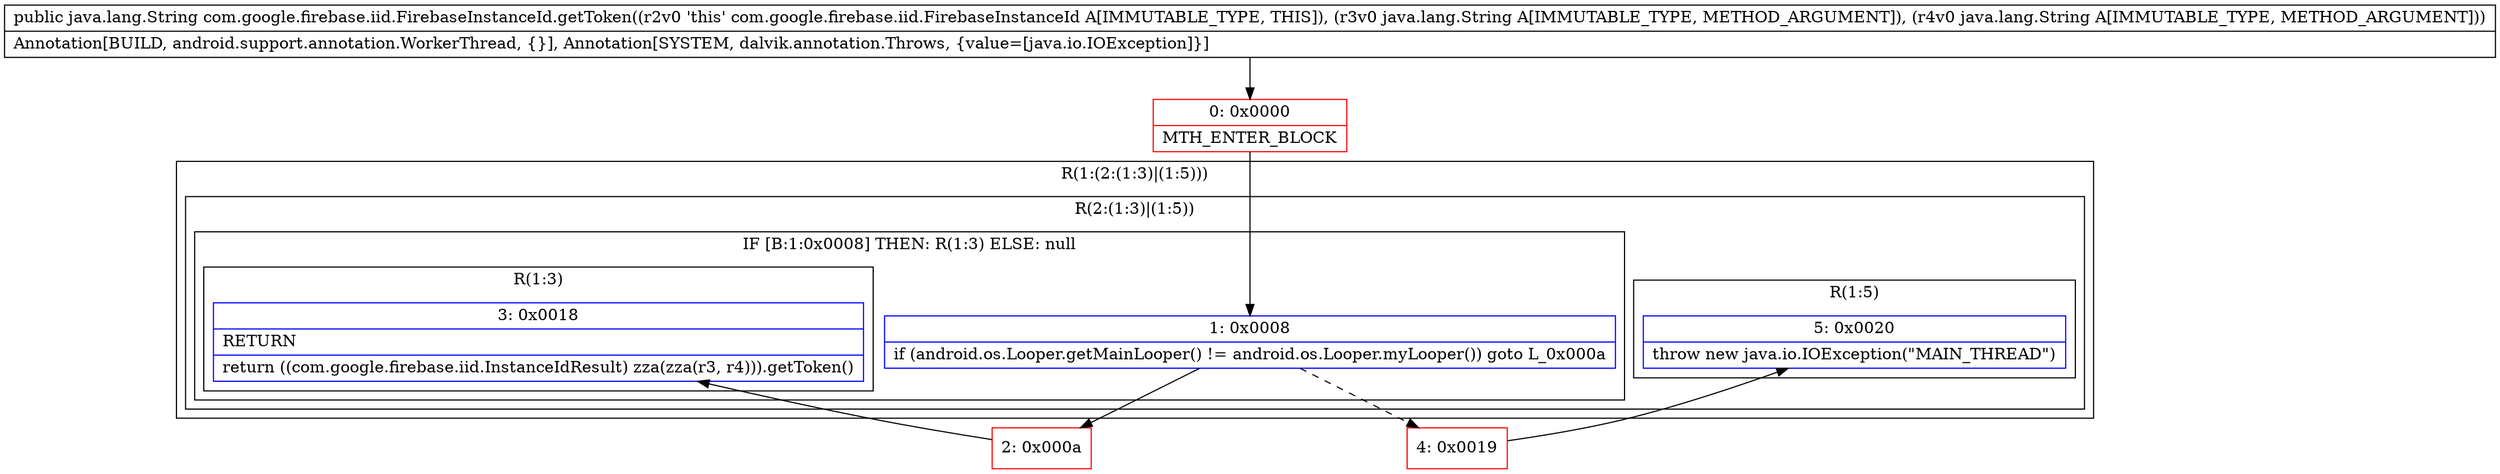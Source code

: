 digraph "CFG forcom.google.firebase.iid.FirebaseInstanceId.getToken(Ljava\/lang\/String;Ljava\/lang\/String;)Ljava\/lang\/String;" {
subgraph cluster_Region_1913564889 {
label = "R(1:(2:(1:3)|(1:5)))";
node [shape=record,color=blue];
subgraph cluster_Region_1580075532 {
label = "R(2:(1:3)|(1:5))";
node [shape=record,color=blue];
subgraph cluster_IfRegion_505772510 {
label = "IF [B:1:0x0008] THEN: R(1:3) ELSE: null";
node [shape=record,color=blue];
Node_1 [shape=record,label="{1\:\ 0x0008|if (android.os.Looper.getMainLooper() != android.os.Looper.myLooper()) goto L_0x000a\l}"];
subgraph cluster_Region_532884365 {
label = "R(1:3)";
node [shape=record,color=blue];
Node_3 [shape=record,label="{3\:\ 0x0018|RETURN\l|return ((com.google.firebase.iid.InstanceIdResult) zza(zza(r3, r4))).getToken()\l}"];
}
}
subgraph cluster_Region_406599370 {
label = "R(1:5)";
node [shape=record,color=blue];
Node_5 [shape=record,label="{5\:\ 0x0020|throw new java.io.IOException(\"MAIN_THREAD\")\l}"];
}
}
}
Node_0 [shape=record,color=red,label="{0\:\ 0x0000|MTH_ENTER_BLOCK\l}"];
Node_2 [shape=record,color=red,label="{2\:\ 0x000a}"];
Node_4 [shape=record,color=red,label="{4\:\ 0x0019}"];
MethodNode[shape=record,label="{public java.lang.String com.google.firebase.iid.FirebaseInstanceId.getToken((r2v0 'this' com.google.firebase.iid.FirebaseInstanceId A[IMMUTABLE_TYPE, THIS]), (r3v0 java.lang.String A[IMMUTABLE_TYPE, METHOD_ARGUMENT]), (r4v0 java.lang.String A[IMMUTABLE_TYPE, METHOD_ARGUMENT]))  | Annotation[BUILD, android.support.annotation.WorkerThread, \{\}], Annotation[SYSTEM, dalvik.annotation.Throws, \{value=[java.io.IOException]\}]\l}"];
MethodNode -> Node_0;
Node_1 -> Node_2;
Node_1 -> Node_4[style=dashed];
Node_0 -> Node_1;
Node_2 -> Node_3;
Node_4 -> Node_5;
}

